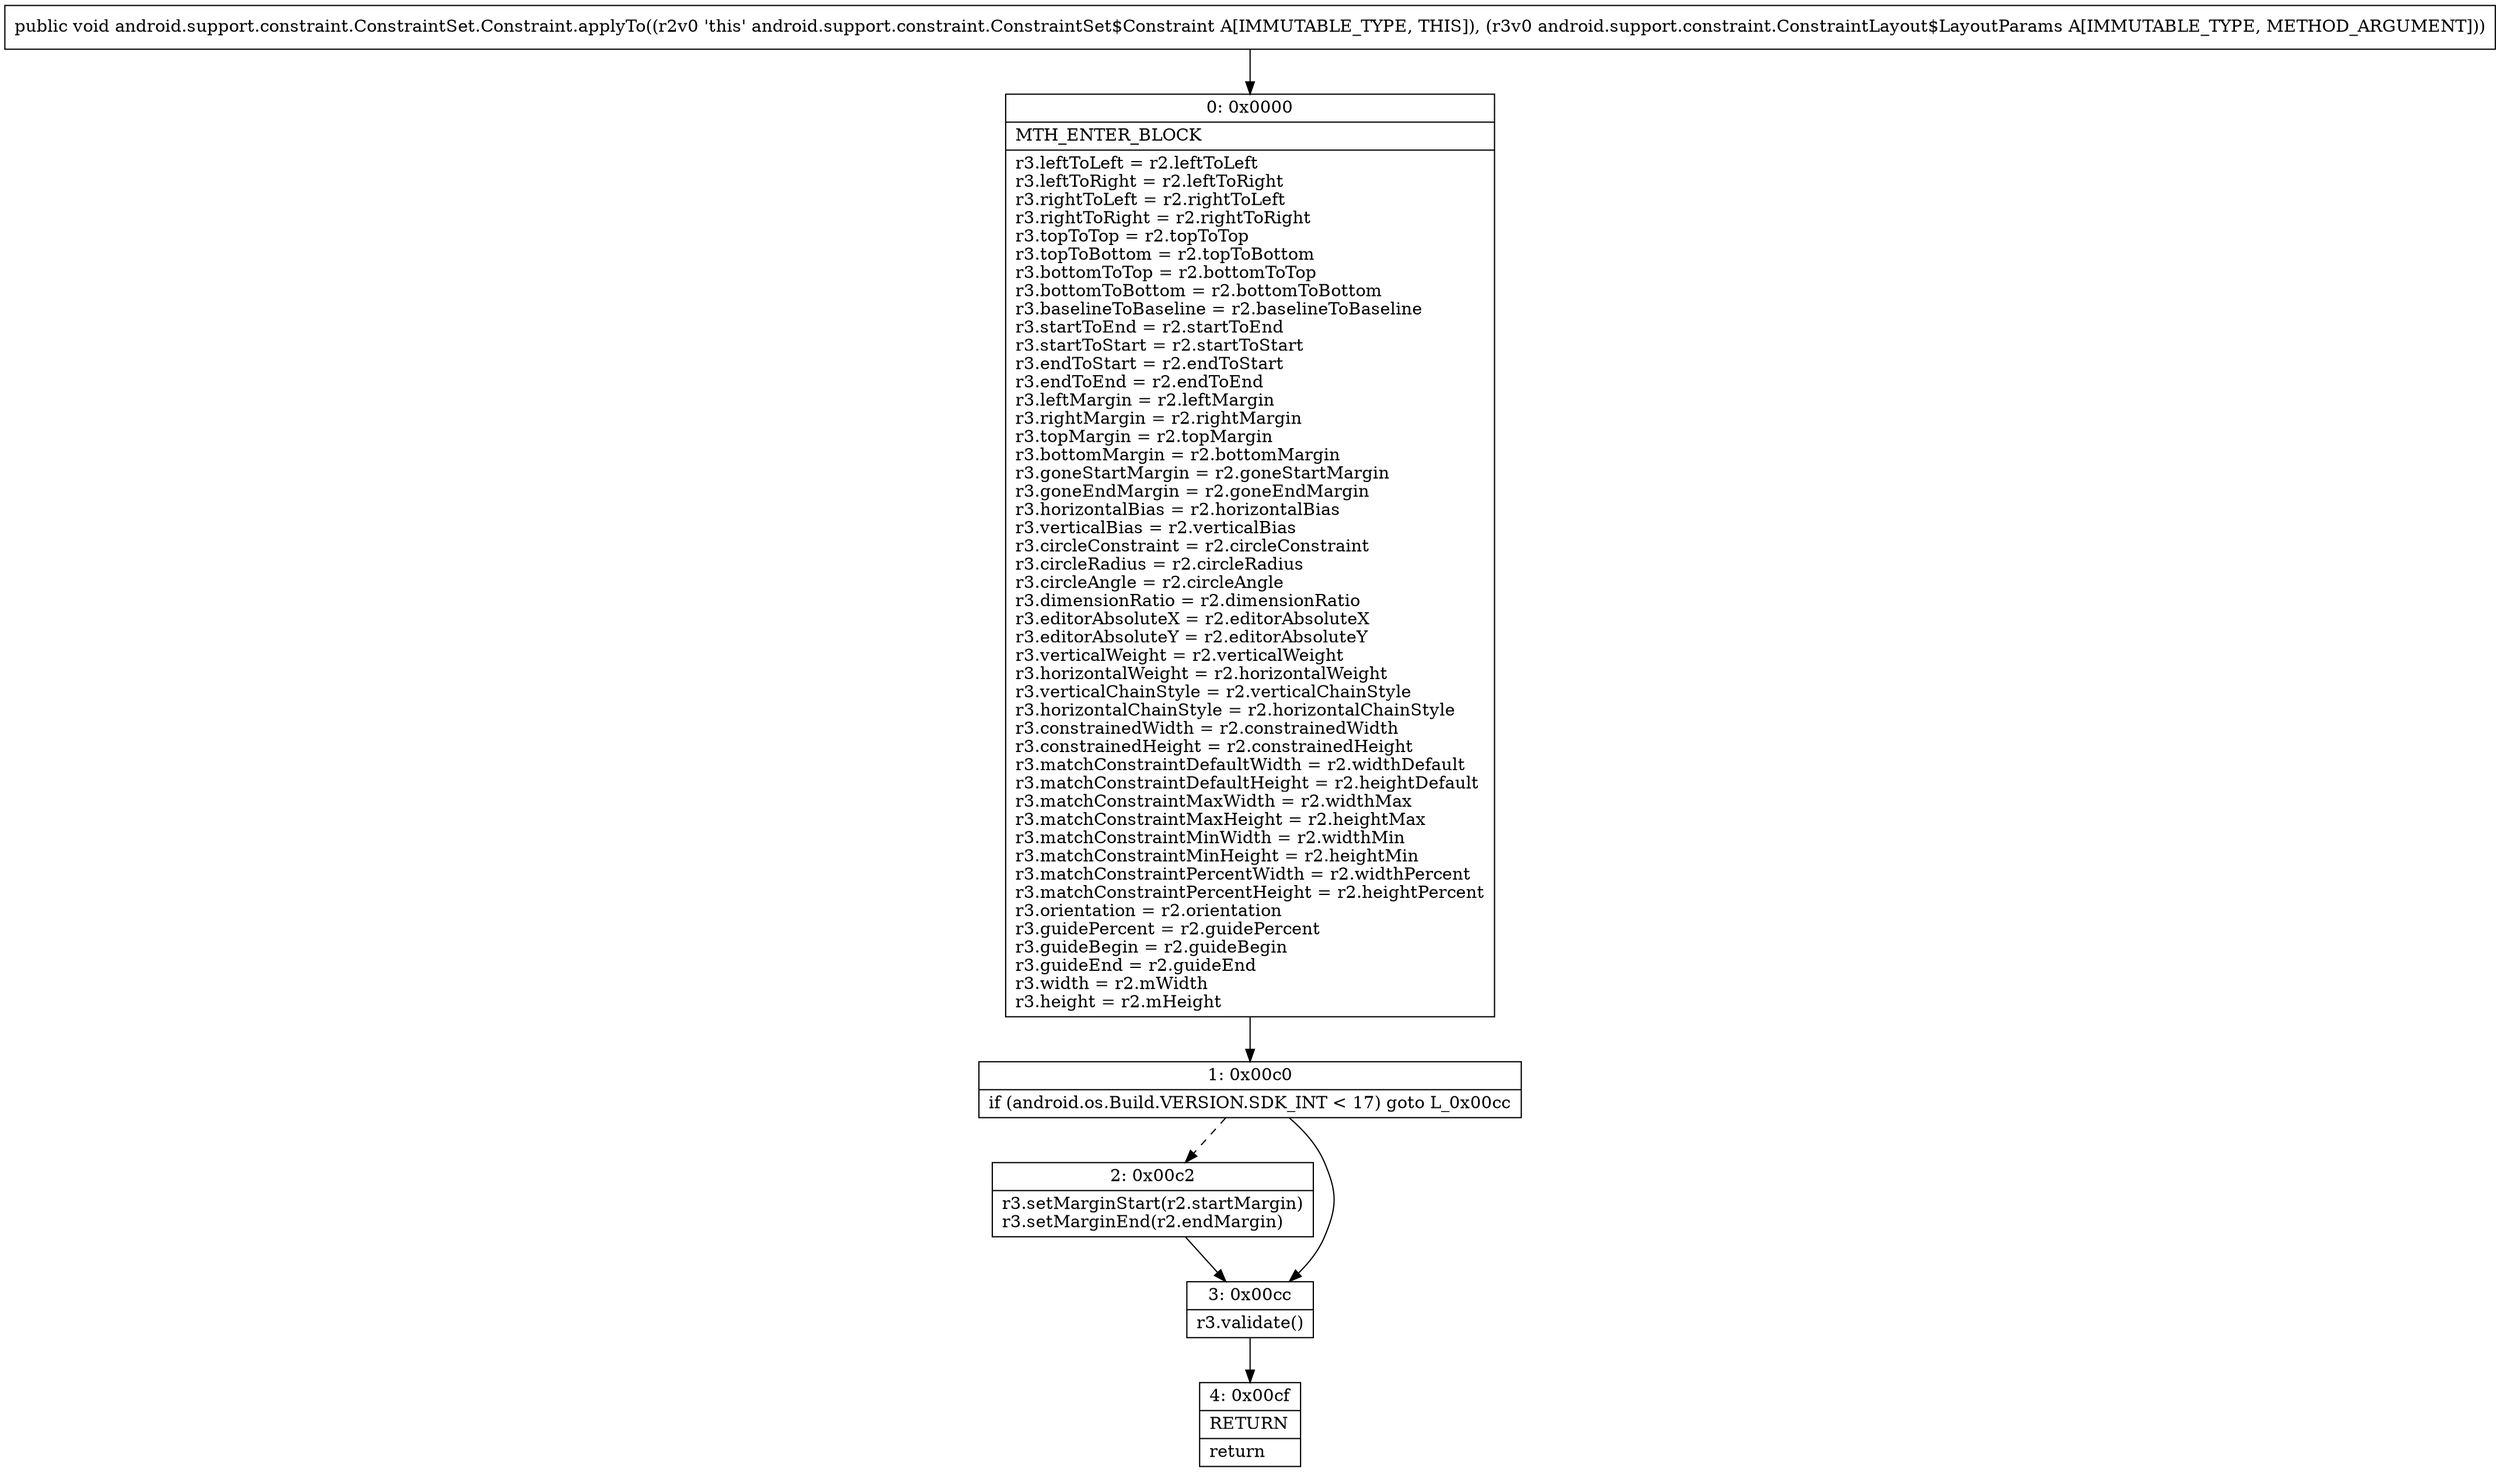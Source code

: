digraph "CFG forandroid.support.constraint.ConstraintSet.Constraint.applyTo(Landroid\/support\/constraint\/ConstraintLayout$LayoutParams;)V" {
Node_0 [shape=record,label="{0\:\ 0x0000|MTH_ENTER_BLOCK\l|r3.leftToLeft = r2.leftToLeft\lr3.leftToRight = r2.leftToRight\lr3.rightToLeft = r2.rightToLeft\lr3.rightToRight = r2.rightToRight\lr3.topToTop = r2.topToTop\lr3.topToBottom = r2.topToBottom\lr3.bottomToTop = r2.bottomToTop\lr3.bottomToBottom = r2.bottomToBottom\lr3.baselineToBaseline = r2.baselineToBaseline\lr3.startToEnd = r2.startToEnd\lr3.startToStart = r2.startToStart\lr3.endToStart = r2.endToStart\lr3.endToEnd = r2.endToEnd\lr3.leftMargin = r2.leftMargin\lr3.rightMargin = r2.rightMargin\lr3.topMargin = r2.topMargin\lr3.bottomMargin = r2.bottomMargin\lr3.goneStartMargin = r2.goneStartMargin\lr3.goneEndMargin = r2.goneEndMargin\lr3.horizontalBias = r2.horizontalBias\lr3.verticalBias = r2.verticalBias\lr3.circleConstraint = r2.circleConstraint\lr3.circleRadius = r2.circleRadius\lr3.circleAngle = r2.circleAngle\lr3.dimensionRatio = r2.dimensionRatio\lr3.editorAbsoluteX = r2.editorAbsoluteX\lr3.editorAbsoluteY = r2.editorAbsoluteY\lr3.verticalWeight = r2.verticalWeight\lr3.horizontalWeight = r2.horizontalWeight\lr3.verticalChainStyle = r2.verticalChainStyle\lr3.horizontalChainStyle = r2.horizontalChainStyle\lr3.constrainedWidth = r2.constrainedWidth\lr3.constrainedHeight = r2.constrainedHeight\lr3.matchConstraintDefaultWidth = r2.widthDefault\lr3.matchConstraintDefaultHeight = r2.heightDefault\lr3.matchConstraintMaxWidth = r2.widthMax\lr3.matchConstraintMaxHeight = r2.heightMax\lr3.matchConstraintMinWidth = r2.widthMin\lr3.matchConstraintMinHeight = r2.heightMin\lr3.matchConstraintPercentWidth = r2.widthPercent\lr3.matchConstraintPercentHeight = r2.heightPercent\lr3.orientation = r2.orientation\lr3.guidePercent = r2.guidePercent\lr3.guideBegin = r2.guideBegin\lr3.guideEnd = r2.guideEnd\lr3.width = r2.mWidth\lr3.height = r2.mHeight\l}"];
Node_1 [shape=record,label="{1\:\ 0x00c0|if (android.os.Build.VERSION.SDK_INT \< 17) goto L_0x00cc\l}"];
Node_2 [shape=record,label="{2\:\ 0x00c2|r3.setMarginStart(r2.startMargin)\lr3.setMarginEnd(r2.endMargin)\l}"];
Node_3 [shape=record,label="{3\:\ 0x00cc|r3.validate()\l}"];
Node_4 [shape=record,label="{4\:\ 0x00cf|RETURN\l|return\l}"];
MethodNode[shape=record,label="{public void android.support.constraint.ConstraintSet.Constraint.applyTo((r2v0 'this' android.support.constraint.ConstraintSet$Constraint A[IMMUTABLE_TYPE, THIS]), (r3v0 android.support.constraint.ConstraintLayout$LayoutParams A[IMMUTABLE_TYPE, METHOD_ARGUMENT])) }"];
MethodNode -> Node_0;
Node_0 -> Node_1;
Node_1 -> Node_2[style=dashed];
Node_1 -> Node_3;
Node_2 -> Node_3;
Node_3 -> Node_4;
}

